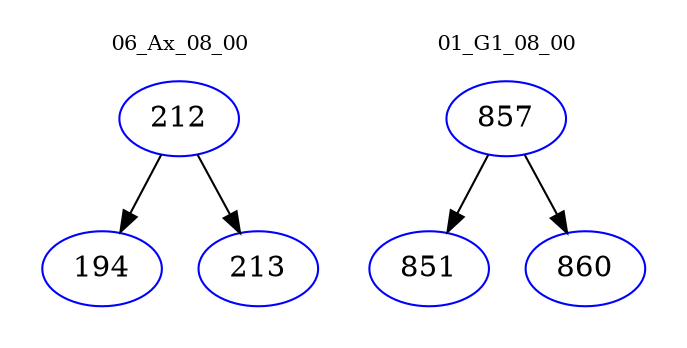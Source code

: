digraph{
subgraph cluster_0 {
color = white
label = "06_Ax_08_00";
fontsize=10;
T0_212 [label="212", color="blue"]
T0_212 -> T0_194 [color="black"]
T0_194 [label="194", color="blue"]
T0_212 -> T0_213 [color="black"]
T0_213 [label="213", color="blue"]
}
subgraph cluster_1 {
color = white
label = "01_G1_08_00";
fontsize=10;
T1_857 [label="857", color="blue"]
T1_857 -> T1_851 [color="black"]
T1_851 [label="851", color="blue"]
T1_857 -> T1_860 [color="black"]
T1_860 [label="860", color="blue"]
}
}
